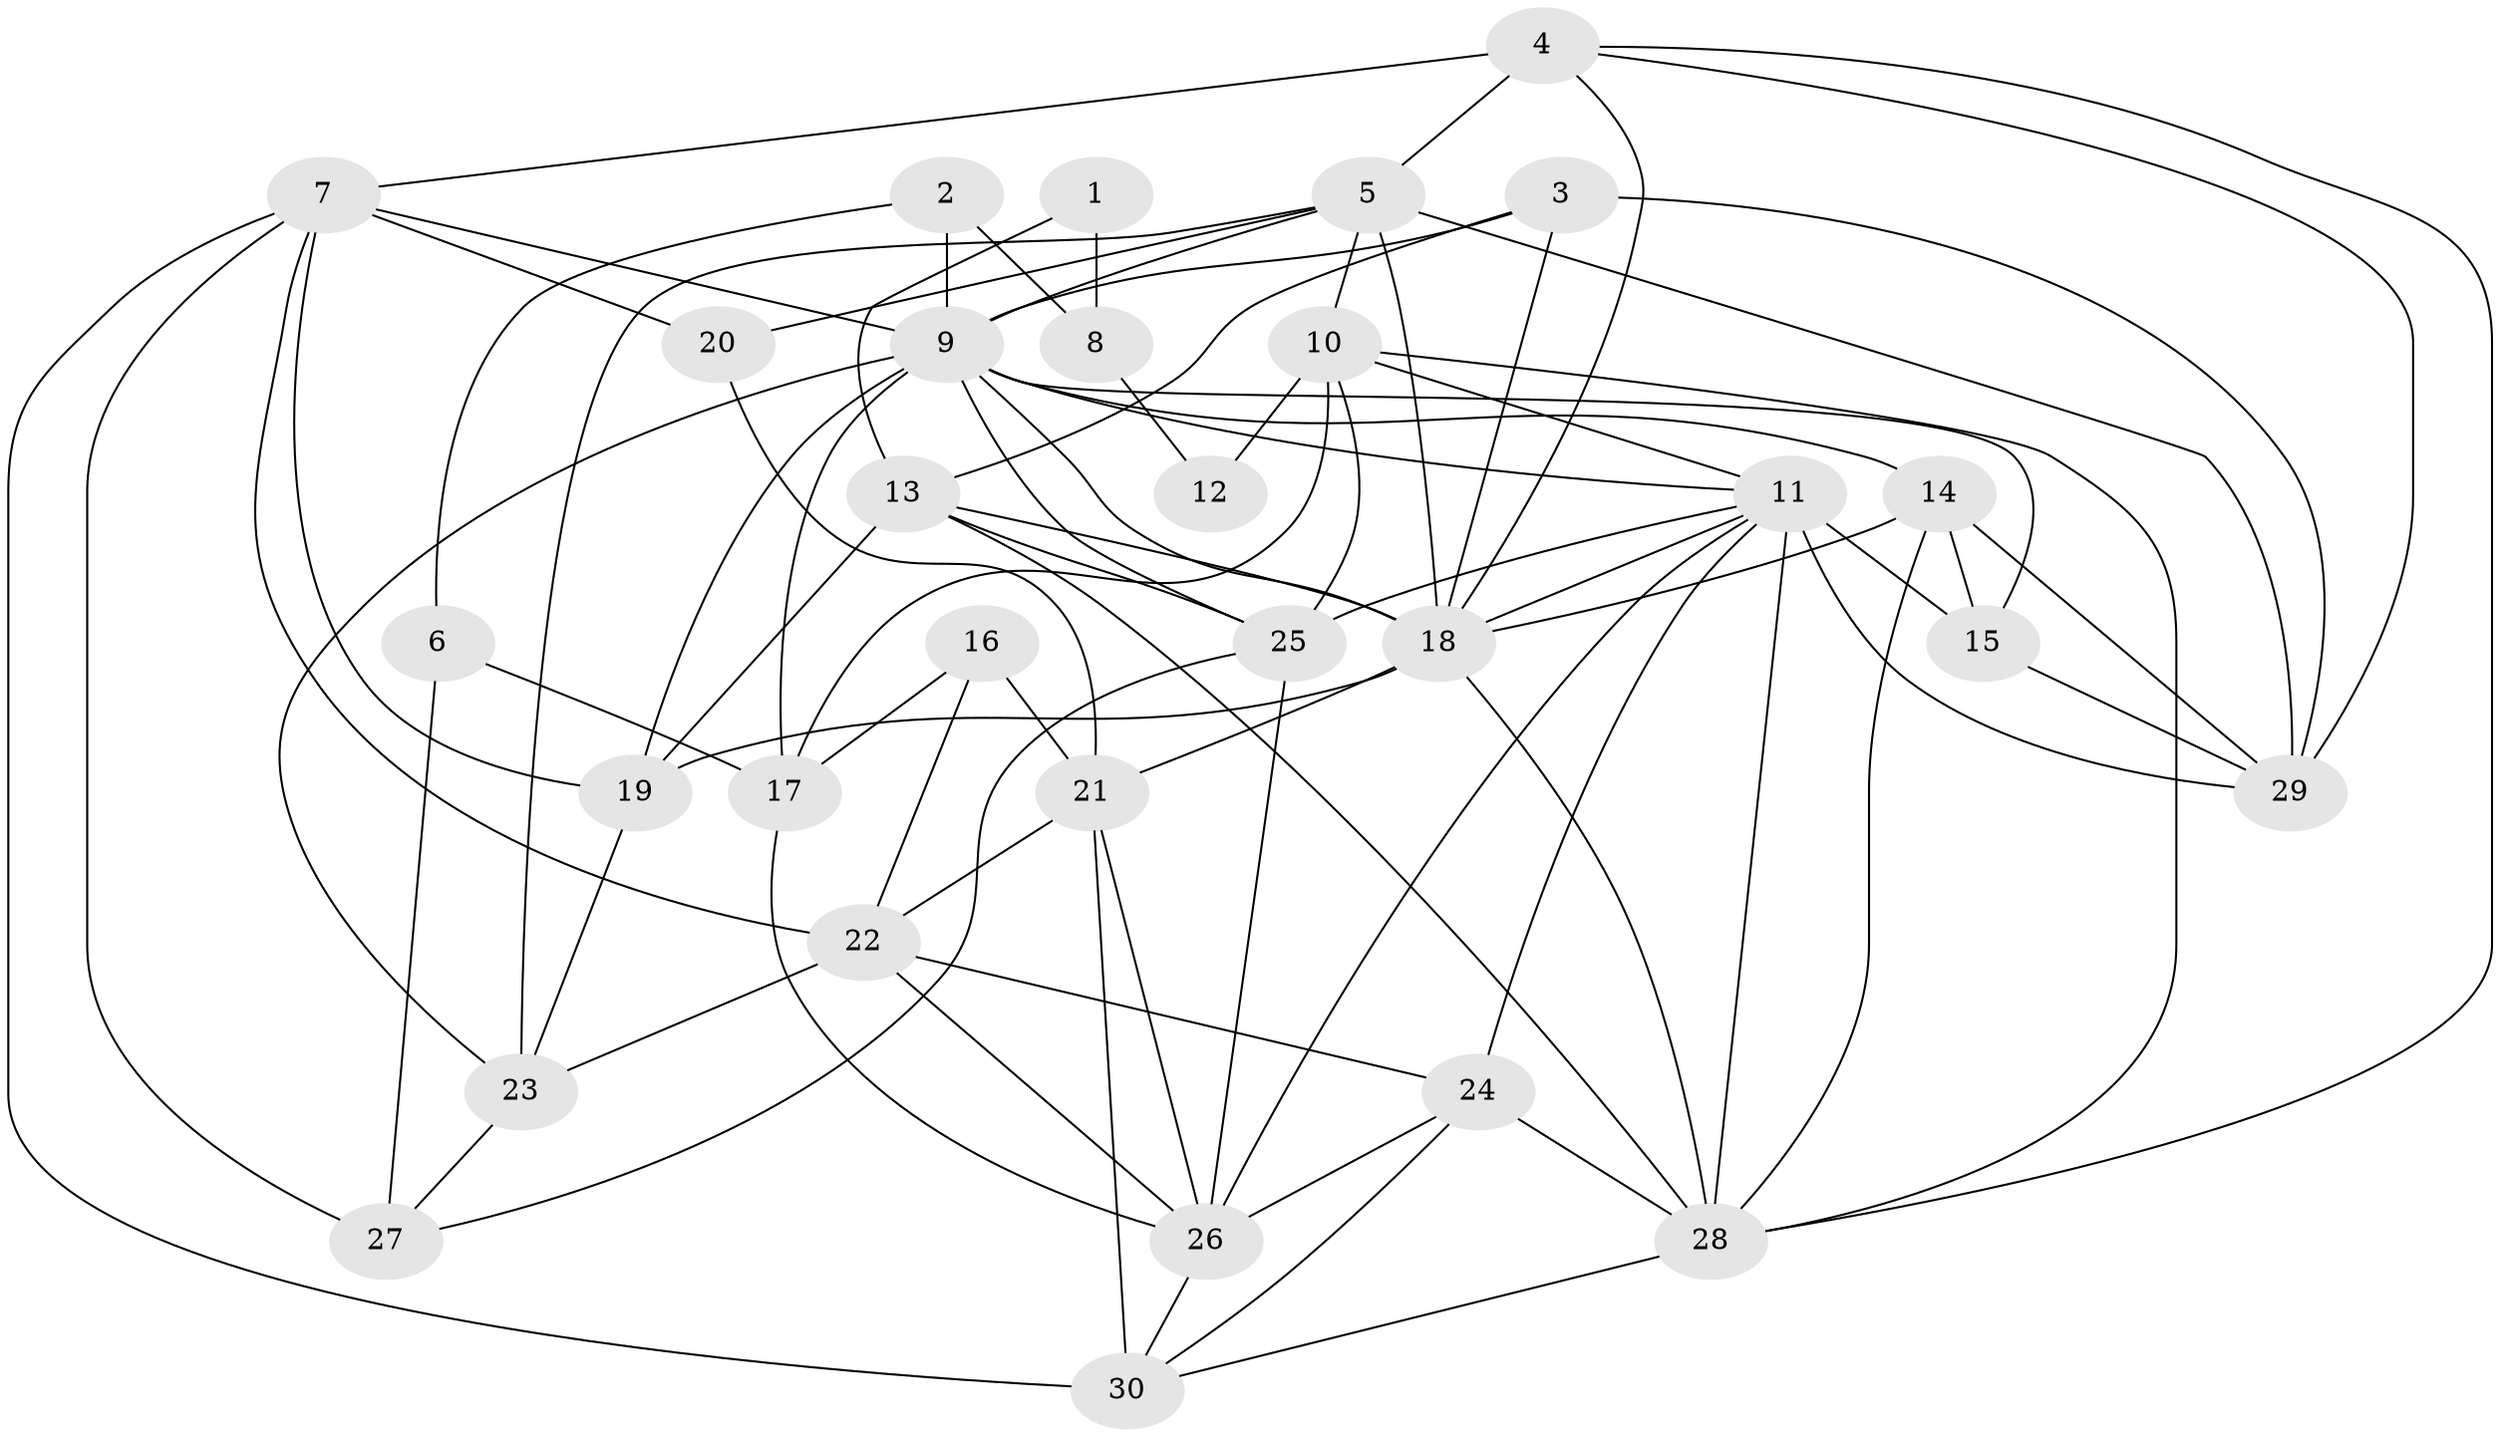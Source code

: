 // original degree distribution, {5: 0.17567567567567569, 3: 0.28378378378378377, 4: 0.2702702702702703, 2: 0.12162162162162163, 7: 0.05405405405405406, 6: 0.0945945945945946}
// Generated by graph-tools (version 1.1) at 2025/36/03/04/25 23:36:59]
// undirected, 30 vertices, 81 edges
graph export_dot {
  node [color=gray90,style=filled];
  1;
  2;
  3;
  4;
  5;
  6;
  7;
  8;
  9;
  10;
  11;
  12;
  13;
  14;
  15;
  16;
  17;
  18;
  19;
  20;
  21;
  22;
  23;
  24;
  25;
  26;
  27;
  28;
  29;
  30;
  1 -- 8 [weight=2.0];
  1 -- 13 [weight=1.0];
  2 -- 6 [weight=1.0];
  2 -- 8 [weight=1.0];
  2 -- 9 [weight=1.0];
  3 -- 9 [weight=1.0];
  3 -- 13 [weight=1.0];
  3 -- 18 [weight=3.0];
  3 -- 29 [weight=1.0];
  4 -- 5 [weight=2.0];
  4 -- 7 [weight=1.0];
  4 -- 18 [weight=1.0];
  4 -- 28 [weight=1.0];
  4 -- 29 [weight=1.0];
  5 -- 9 [weight=1.0];
  5 -- 10 [weight=1.0];
  5 -- 18 [weight=1.0];
  5 -- 20 [weight=1.0];
  5 -- 23 [weight=1.0];
  5 -- 29 [weight=1.0];
  6 -- 17 [weight=1.0];
  6 -- 27 [weight=1.0];
  7 -- 9 [weight=2.0];
  7 -- 19 [weight=1.0];
  7 -- 20 [weight=1.0];
  7 -- 22 [weight=1.0];
  7 -- 27 [weight=1.0];
  7 -- 30 [weight=2.0];
  8 -- 12 [weight=2.0];
  9 -- 11 [weight=1.0];
  9 -- 14 [weight=1.0];
  9 -- 15 [weight=1.0];
  9 -- 17 [weight=1.0];
  9 -- 18 [weight=1.0];
  9 -- 19 [weight=1.0];
  9 -- 23 [weight=1.0];
  9 -- 25 [weight=1.0];
  10 -- 11 [weight=1.0];
  10 -- 12 [weight=1.0];
  10 -- 17 [weight=1.0];
  10 -- 25 [weight=1.0];
  10 -- 28 [weight=1.0];
  11 -- 15 [weight=2.0];
  11 -- 18 [weight=1.0];
  11 -- 24 [weight=1.0];
  11 -- 25 [weight=1.0];
  11 -- 26 [weight=1.0];
  11 -- 28 [weight=2.0];
  11 -- 29 [weight=1.0];
  13 -- 18 [weight=1.0];
  13 -- 19 [weight=1.0];
  13 -- 25 [weight=1.0];
  13 -- 28 [weight=2.0];
  14 -- 15 [weight=1.0];
  14 -- 18 [weight=1.0];
  14 -- 28 [weight=1.0];
  14 -- 29 [weight=1.0];
  15 -- 29 [weight=1.0];
  16 -- 17 [weight=1.0];
  16 -- 21 [weight=1.0];
  16 -- 22 [weight=1.0];
  17 -- 26 [weight=3.0];
  18 -- 19 [weight=1.0];
  18 -- 21 [weight=2.0];
  18 -- 28 [weight=1.0];
  19 -- 23 [weight=1.0];
  20 -- 21 [weight=1.0];
  21 -- 22 [weight=1.0];
  21 -- 26 [weight=1.0];
  21 -- 30 [weight=1.0];
  22 -- 23 [weight=1.0];
  22 -- 24 [weight=1.0];
  22 -- 26 [weight=1.0];
  23 -- 27 [weight=1.0];
  24 -- 26 [weight=2.0];
  24 -- 28 [weight=1.0];
  24 -- 30 [weight=1.0];
  25 -- 26 [weight=2.0];
  25 -- 27 [weight=1.0];
  26 -- 30 [weight=1.0];
  28 -- 30 [weight=1.0];
}
